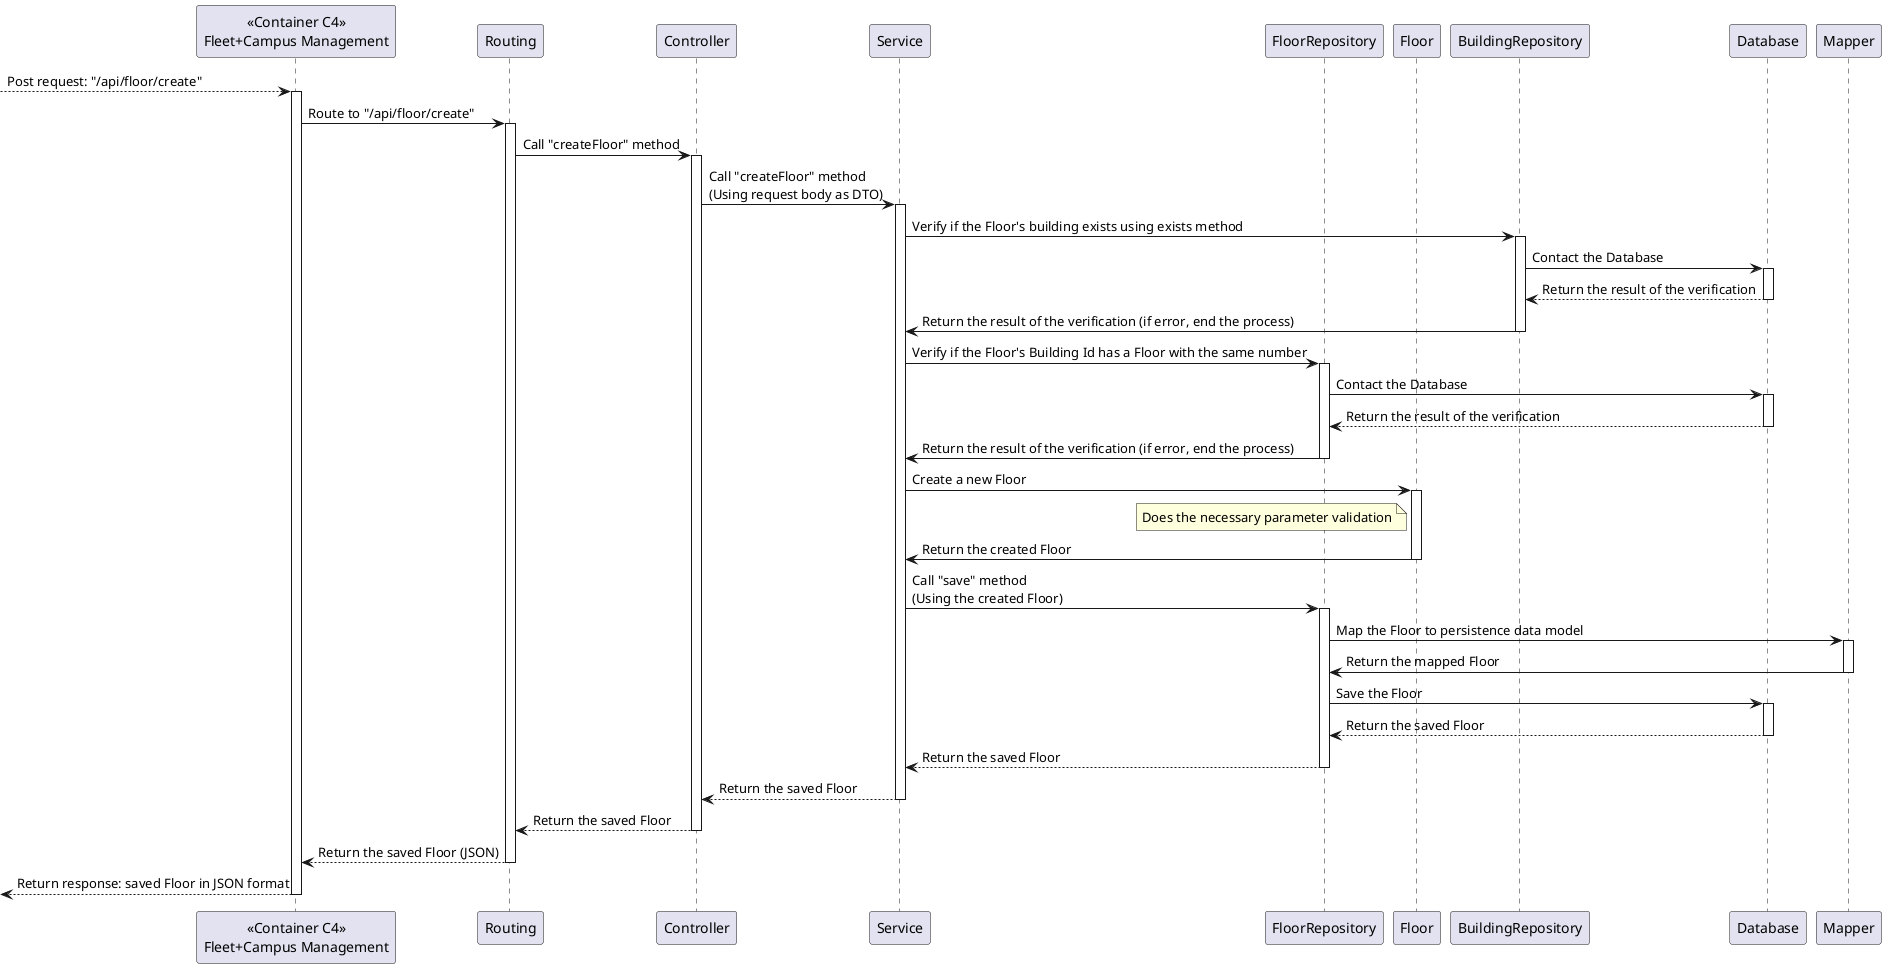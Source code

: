 @startuml
participant "<<Container C4>>\nFleet+Campus Management" as RDG
participant "Routing" as ROUT
participant "Controller" as CTR
participant "Service" as Serv
participant "FloorRepository" as FREPO
participant "Floor" as DOMAIN
participant "BuildingRepository" as BREPO
participant "Database" as DB
participant "Mapper" as Mapper
--> RDG : Post request: "/api/floor/create"
activate RDG
RDG -> ROUT : Route to "/api/floor/create"
activate ROUT
ROUT -> CTR : Call "createFloor" method
activate CTR
CTR -> Serv : Call "createFloor" method\n(Using request body as DTO)
activate Serv
Serv -> BREPO : Verify if the Floor's building exists using exists method
activate BREPO
BREPO -> DB : Contact the Database
activate DB
DB --> BREPO : Return the result of the verification
deactivate DB
BREPO -> Serv : Return the result of the verification (if error, end the process)
deactivate BREPO
Serv -> FREPO : Verify if the Floor's Building Id has a Floor with the same number
activate FREPO
FREPO -> DB : Contact the Database
activate DB
DB --> FREPO : Return the result of the verification
deactivate DB
FREPO -> Serv : Return the result of the verification (if error, end the process)
deactivate FREPO
Serv -> DOMAIN : Create a new Floor
note left of DOMAIN
Does the necessary parameter validation
end note
activate DOMAIN
DOMAIN -> Serv : Return the created Floor
deactivate DOMAIN
Serv -> FREPO : Call "save" method\n(Using the created Floor)
activate FREPO
FREPO -> Mapper : Map the Floor to persistence data model
activate Mapper
Mapper -> FREPO : Return the mapped Floor
deactivate Mapper
FREPO -> DB : Save the Floor
activate DB
DB --> FREPO : Return the saved Floor
deactivate DB
FREPO --> Serv : Return the saved Floor
deactivate FREPO
Serv --> CTR : Return the saved Floor
deactivate Serv
CTR --> ROUT : Return the saved Floor
deactivate CTR
ROUT --> RDG : Return the saved Floor (JSON)
deactivate ROUT
<-- RDG: Return response: saved Floor in JSON format
deactivate RDG

@enduml